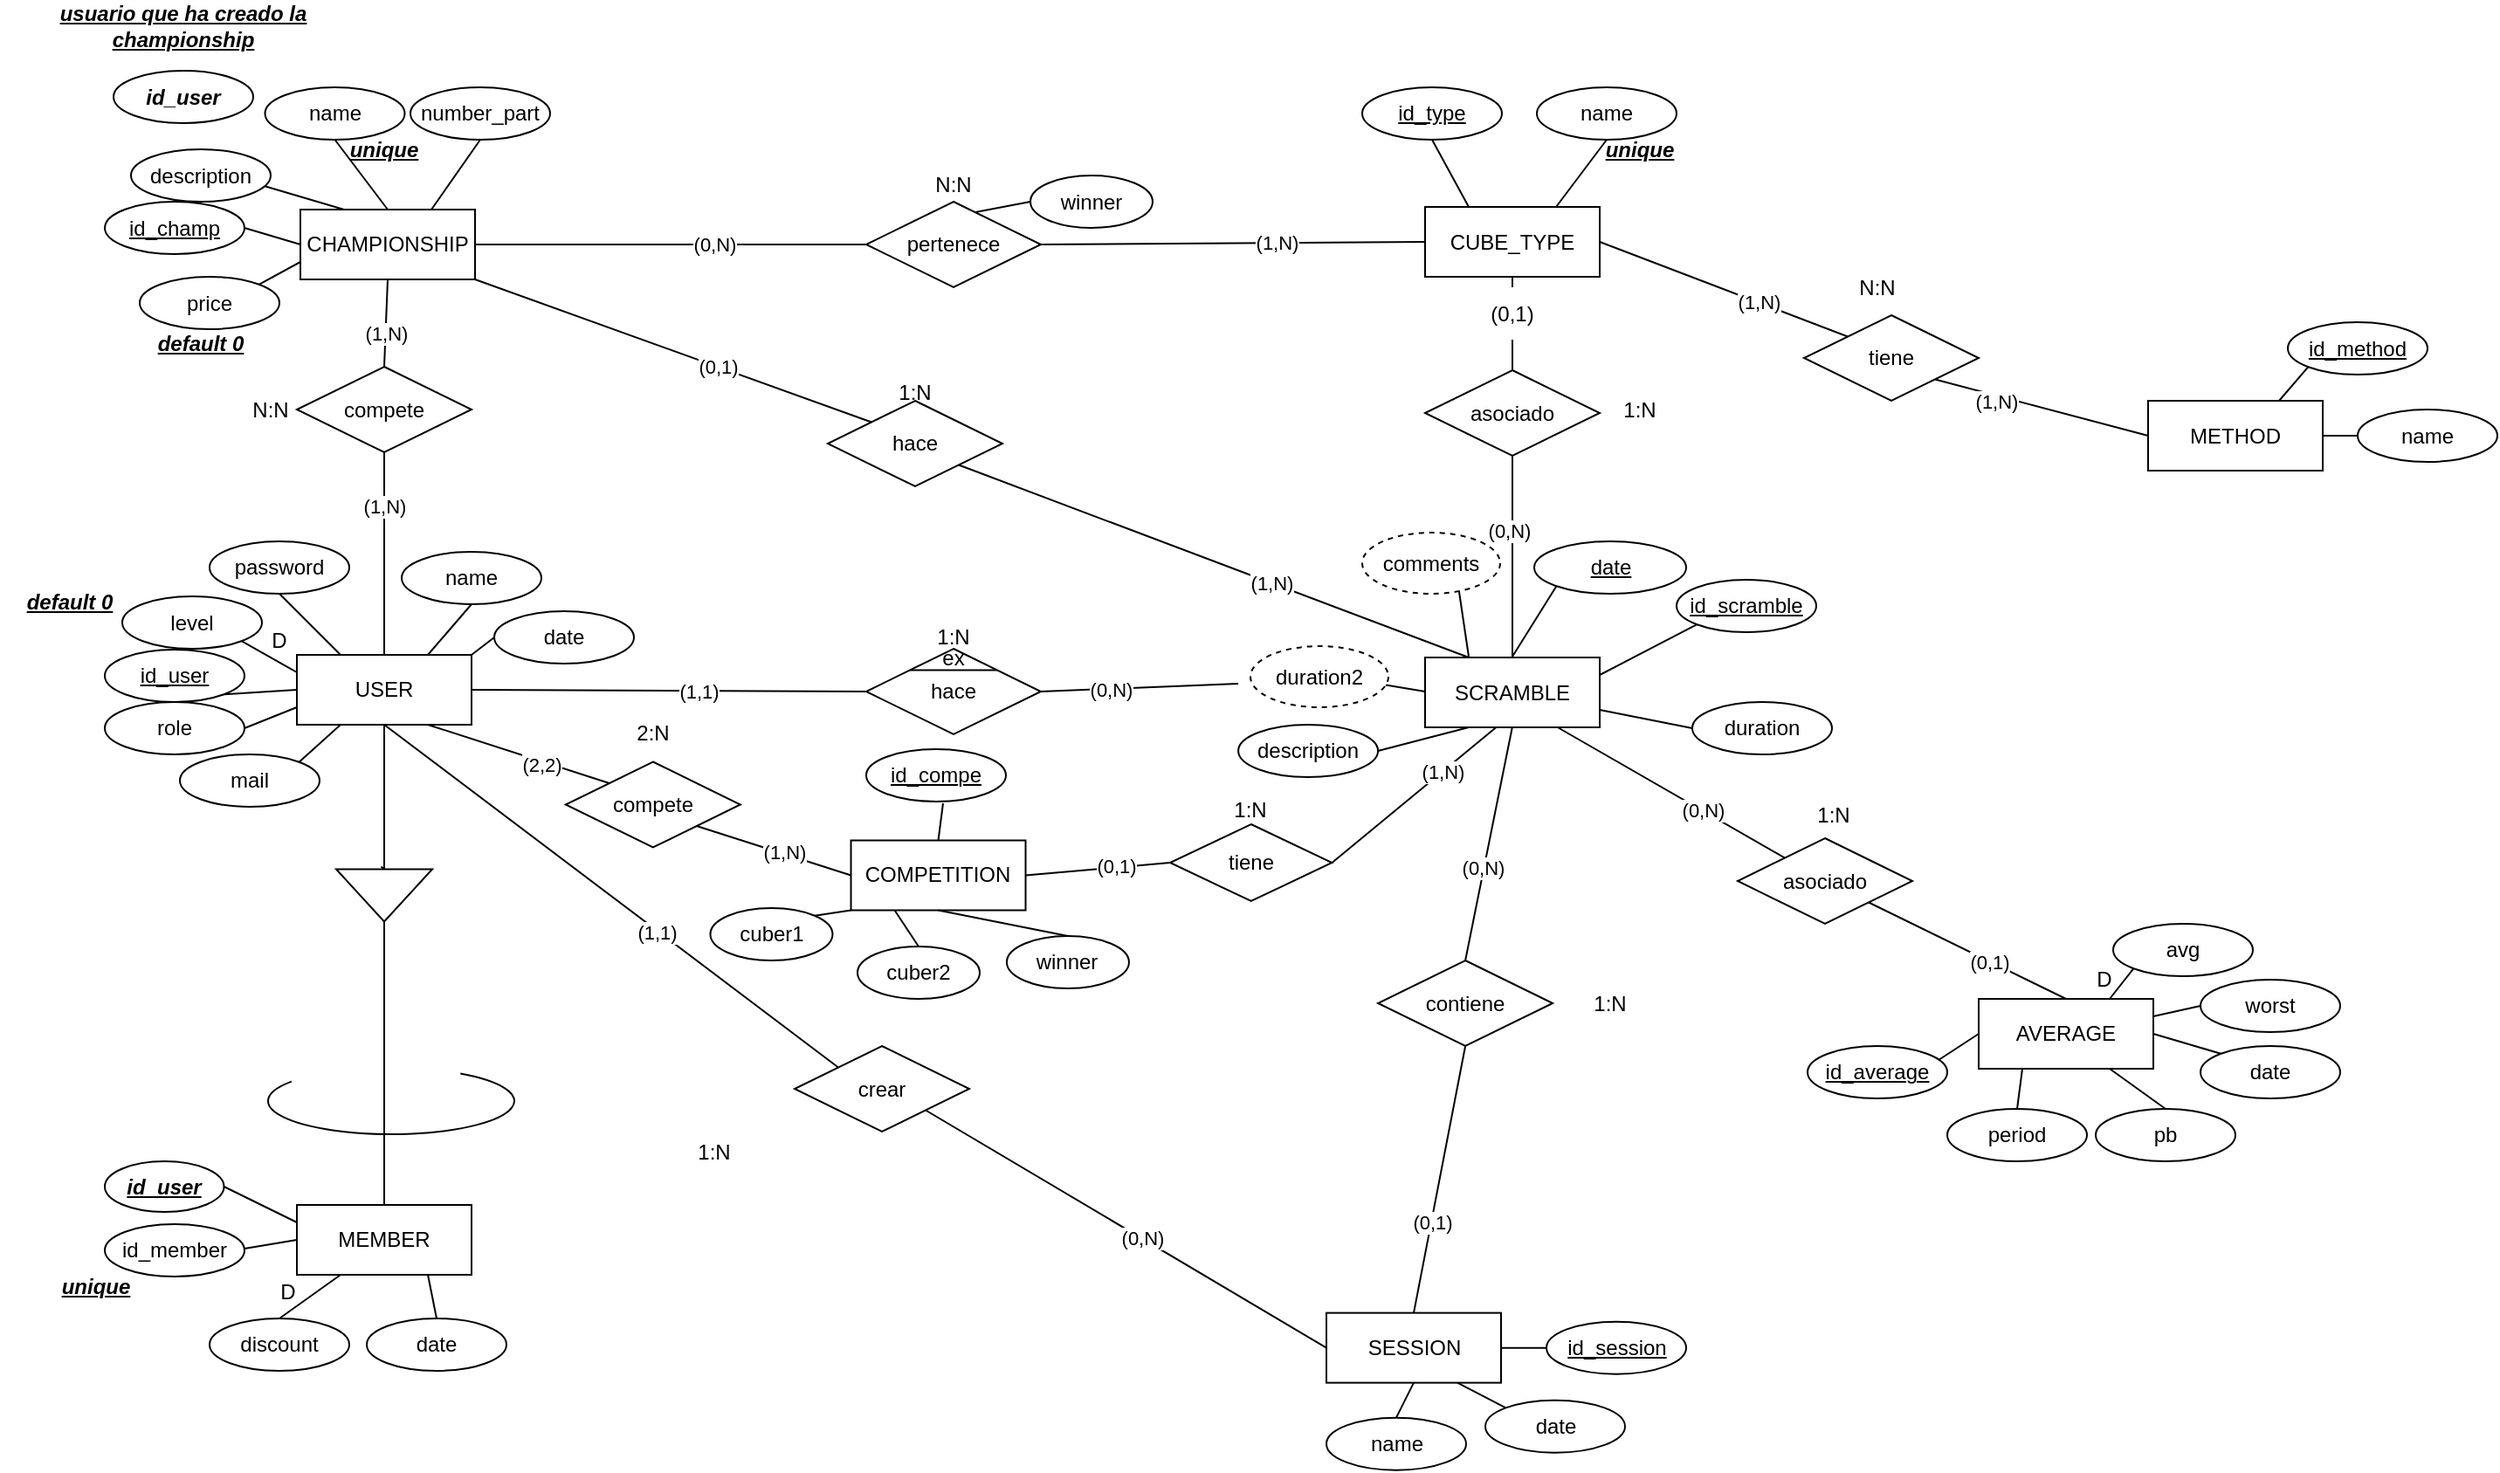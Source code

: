 <mxfile version="20.3.0" type="device"><diagram id="mEzzHpxX0BX8fWC-UG-0" name="Página-1"><mxGraphModel dx="2704" dy="809" grid="1" gridSize="10" guides="1" tooltips="1" connect="1" arrows="1" fold="1" page="0" pageScale="1" pageWidth="827" pageHeight="1169" math="0" shadow="0"><root><mxCell id="0"/><mxCell id="1" parent="0"/><mxCell id="VzaB-EDkA8iwMMk8CCUu-2" value="USER" style="whiteSpace=wrap;html=1;align=center;" parent="1" vertex="1"><mxGeometry x="-1030" y="425" width="100" height="40" as="geometry"/></mxCell><mxCell id="VzaB-EDkA8iwMMk8CCUu-3" value="role" style="ellipse;whiteSpace=wrap;html=1;align=center;" parent="1" vertex="1"><mxGeometry x="-1140" y="452" width="80" height="30" as="geometry"/></mxCell><mxCell id="VzaB-EDkA8iwMMk8CCUu-4" value="date" style="ellipse;whiteSpace=wrap;html=1;align=center;" parent="1" vertex="1"><mxGeometry x="-917" y="400" width="80" height="30" as="geometry"/></mxCell><mxCell id="VzaB-EDkA8iwMMk8CCUu-5" value="level" style="ellipse;whiteSpace=wrap;html=1;align=center;" parent="1" vertex="1"><mxGeometry x="-1130" y="391.5" width="80" height="30" as="geometry"/></mxCell><mxCell id="VzaB-EDkA8iwMMk8CCUu-6" value="mail" style="ellipse;whiteSpace=wrap;html=1;align=center;" parent="1" vertex="1"><mxGeometry x="-1097" y="482" width="80" height="30" as="geometry"/></mxCell><mxCell id="VzaB-EDkA8iwMMk8CCUu-8" value="password" style="ellipse;whiteSpace=wrap;html=1;align=center;" parent="1" vertex="1"><mxGeometry x="-1080" y="360" width="80" height="30" as="geometry"/></mxCell><mxCell id="VzaB-EDkA8iwMMk8CCUu-9" value="name" style="ellipse;whiteSpace=wrap;html=1;align=center;" parent="1" vertex="1"><mxGeometry x="-970" y="366" width="80" height="30" as="geometry"/></mxCell><mxCell id="VzaB-EDkA8iwMMk8CCUu-11" value="id_user" style="ellipse;whiteSpace=wrap;html=1;align=center;fontStyle=4;" parent="1" vertex="1"><mxGeometry x="-1140" y="422" width="80" height="30" as="geometry"/></mxCell><mxCell id="VzaB-EDkA8iwMMk8CCUu-12" value="" style="endArrow=none;html=1;rounded=0;exitX=1;exitY=0;exitDx=0;exitDy=0;entryX=0.25;entryY=1;entryDx=0;entryDy=0;" parent="1" source="VzaB-EDkA8iwMMk8CCUu-6" target="VzaB-EDkA8iwMMk8CCUu-2" edge="1"><mxGeometry relative="1" as="geometry"><mxPoint x="-780" y="530" as="sourcePoint"/><mxPoint x="-620" y="530" as="targetPoint"/></mxGeometry></mxCell><mxCell id="VzaB-EDkA8iwMMk8CCUu-13" value="" style="endArrow=none;html=1;rounded=0;exitX=1;exitY=0.5;exitDx=0;exitDy=0;entryX=0;entryY=0.75;entryDx=0;entryDy=0;" parent="1" source="VzaB-EDkA8iwMMk8CCUu-3" target="VzaB-EDkA8iwMMk8CCUu-2" edge="1"><mxGeometry relative="1" as="geometry"><mxPoint x="-1050" y="495" as="sourcePoint"/><mxPoint x="-995" y="470" as="targetPoint"/></mxGeometry></mxCell><mxCell id="VzaB-EDkA8iwMMk8CCUu-14" value="" style="endArrow=none;html=1;rounded=0;exitX=1;exitY=1;exitDx=0;exitDy=0;entryX=0;entryY=0.5;entryDx=0;entryDy=0;" parent="1" source="VzaB-EDkA8iwMMk8CCUu-11" target="VzaB-EDkA8iwMMk8CCUu-2" edge="1"><mxGeometry relative="1" as="geometry"><mxPoint x="-1060.0" y="460" as="sourcePoint"/><mxPoint x="-1020" y="460" as="targetPoint"/></mxGeometry></mxCell><mxCell id="VzaB-EDkA8iwMMk8CCUu-15" value="" style="endArrow=none;html=1;rounded=0;exitX=1;exitY=1;exitDx=0;exitDy=0;entryX=0;entryY=0.25;entryDx=0;entryDy=0;" parent="1" source="VzaB-EDkA8iwMMk8CCUu-5" target="VzaB-EDkA8iwMMk8CCUu-2" edge="1"><mxGeometry relative="1" as="geometry"><mxPoint x="-1061.034" y="435.345" as="sourcePoint"/><mxPoint x="-1030" y="420" as="targetPoint"/></mxGeometry></mxCell><mxCell id="VzaB-EDkA8iwMMk8CCUu-16" value="" style="endArrow=none;html=1;rounded=0;exitX=0.5;exitY=1;exitDx=0;exitDy=0;entryX=0.25;entryY=0;entryDx=0;entryDy=0;" parent="1" source="VzaB-EDkA8iwMMk8CCUu-8" target="VzaB-EDkA8iwMMk8CCUu-2" edge="1"><mxGeometry relative="1" as="geometry"><mxPoint x="-1031.034" y="405.345" as="sourcePoint"/><mxPoint x="-1020" y="430" as="targetPoint"/></mxGeometry></mxCell><mxCell id="VzaB-EDkA8iwMMk8CCUu-18" value="" style="endArrow=none;html=1;rounded=0;exitX=0.5;exitY=1;exitDx=0;exitDy=0;entryX=0.75;entryY=0;entryDx=0;entryDy=0;" parent="1" source="VzaB-EDkA8iwMMk8CCUu-9" target="VzaB-EDkA8iwMMk8CCUu-2" edge="1"><mxGeometry relative="1" as="geometry"><mxPoint x="-940" y="380" as="sourcePoint"/><mxPoint x="-970" y="430" as="targetPoint"/></mxGeometry></mxCell><mxCell id="VzaB-EDkA8iwMMk8CCUu-19" value="" style="endArrow=none;html=1;rounded=0;exitX=0;exitY=0.5;exitDx=0;exitDy=0;entryX=1;entryY=0;entryDx=0;entryDy=0;" parent="1" source="VzaB-EDkA8iwMMk8CCUu-4" target="VzaB-EDkA8iwMMk8CCUu-2" edge="1"><mxGeometry relative="1" as="geometry"><mxPoint x="-918.966" y="405.345" as="sourcePoint"/><mxPoint x="-930" y="420" as="targetPoint"/></mxGeometry></mxCell><mxCell id="VzaB-EDkA8iwMMk8CCUu-20" value="MEMBER" style="whiteSpace=wrap;html=1;align=center;" parent="1" vertex="1"><mxGeometry x="-1030" y="739.99" width="100" height="40" as="geometry"/></mxCell><mxCell id="VzaB-EDkA8iwMMk8CCUu-22" value="date" style="ellipse;whiteSpace=wrap;html=1;align=center;" parent="1" vertex="1"><mxGeometry x="-990" y="804.99" width="80" height="30" as="geometry"/></mxCell><mxCell id="VzaB-EDkA8iwMMk8CCUu-36" value="" style="endArrow=none;html=1;rounded=0;exitX=0.5;exitY=0;exitDx=0;exitDy=0;entryX=0.75;entryY=1;entryDx=0;entryDy=0;" parent="1" source="VzaB-EDkA8iwMMk8CCUu-22" target="VzaB-EDkA8iwMMk8CCUu-20" edge="1"><mxGeometry relative="1" as="geometry"><mxPoint x="-915.966" y="880.335" as="sourcePoint"/><mxPoint x="-927" y="894.99" as="targetPoint"/></mxGeometry></mxCell><mxCell id="VzaB-EDkA8iwMMk8CCUu-37" value="COMPETITION" style="whiteSpace=wrap;html=1;align=center;" parent="1" vertex="1"><mxGeometry x="-712.74" y="531.25" width="100" height="40" as="geometry"/></mxCell><mxCell id="VzaB-EDkA8iwMMk8CCUu-43" value="id_compe" style="ellipse;whiteSpace=wrap;html=1;align=center;fontStyle=4;" parent="1" vertex="1"><mxGeometry x="-704" y="479" width="80" height="30" as="geometry"/></mxCell><mxCell id="VzaB-EDkA8iwMMk8CCUu-46" value="" style="endArrow=none;html=1;rounded=0;entryX=0.5;entryY=0;entryDx=0;entryDy=0;" parent="1" target="VzaB-EDkA8iwMMk8CCUu-37" edge="1"><mxGeometry relative="1" as="geometry"><mxPoint x="-660" y="510" as="sourcePoint"/><mxPoint x="-702.74" y="566.25" as="targetPoint"/></mxGeometry></mxCell><mxCell id="VzaB-EDkA8iwMMk8CCUu-49" value="" style="endArrow=none;html=1;rounded=0;exitX=0.5;exitY=0;exitDx=0;exitDy=0;entryX=0.5;entryY=1;entryDx=0;entryDy=0;" parent="1" source="jdWq1Nm-Eqw9WM8I_LHP-5" target="VzaB-EDkA8iwMMk8CCUu-37" edge="1"><mxGeometry relative="1" as="geometry"><mxPoint x="-572.74" y="601.25" as="sourcePoint"/><mxPoint x="-612.74" y="526.25" as="targetPoint"/></mxGeometry></mxCell><mxCell id="VzaB-EDkA8iwMMk8CCUu-56" value="compete" style="shape=rhombus;perimeter=rhombusPerimeter;whiteSpace=wrap;html=1;align=center;" parent="1" vertex="1"><mxGeometry x="-876.1" y="486.25" width="100" height="49" as="geometry"/></mxCell><mxCell id="VzaB-EDkA8iwMMk8CCUu-60" value="duration" style="ellipse;whiteSpace=wrap;html=1;align=center;" parent="1" vertex="1"><mxGeometry x="-231" y="452" width="80" height="30" as="geometry"/></mxCell><mxCell id="VzaB-EDkA8iwMMk8CCUu-69" value="" style="endArrow=none;html=1;rounded=0;exitX=0;exitY=0.5;exitDx=0;exitDy=0;entryX=1;entryY=0.75;entryDx=0;entryDy=0;" parent="1" source="VzaB-EDkA8iwMMk8CCUu-60" edge="1" target="6AnRfPVDMeK4fWYf9zoR-10"><mxGeometry relative="1" as="geometry"><mxPoint x="-415.034" y="436.345" as="sourcePoint"/><mxPoint x="-377.5" y="427.32" as="targetPoint"/></mxGeometry></mxCell><mxCell id="VzaB-EDkA8iwMMk8CCUu-70" value="" style="endArrow=none;html=1;rounded=0;exitX=1;exitY=1;exitDx=0;exitDy=0;entryX=0.25;entryY=0;entryDx=0;entryDy=0;" parent="1" edge="1"><mxGeometry relative="1" as="geometry"><mxPoint x="-365.034" y="385.345" as="sourcePoint"/><mxPoint x="-359" y="426" as="targetPoint"/></mxGeometry></mxCell><mxCell id="VzaB-EDkA8iwMMk8CCUu-71" value="" style="endArrow=none;html=1;rounded=0;exitX=0;exitY=1;exitDx=0;exitDy=0;entryX=0.5;entryY=0;entryDx=0;entryDy=0;" parent="1" source="rqcHo_LQpfDlvWUwi5Eq-27" edge="1"><mxGeometry relative="1" as="geometry"><mxPoint x="-260" y="380" as="sourcePoint"/><mxPoint x="-334" y="426" as="targetPoint"/></mxGeometry></mxCell><mxCell id="VzaB-EDkA8iwMMk8CCUu-75" value="contiene" style="shape=rhombus;perimeter=rhombusPerimeter;whiteSpace=wrap;html=1;align=center;" parent="1" vertex="1"><mxGeometry x="-410.95" y="600" width="100" height="49" as="geometry"/></mxCell><mxCell id="VzaB-EDkA8iwMMk8CCUu-76" value="asociado" style="shape=rhombus;perimeter=rhombusPerimeter;whiteSpace=wrap;html=1;align=center;" parent="1" vertex="1"><mxGeometry x="-384" y="262" width="100" height="49" as="geometry"/></mxCell><mxCell id="VzaB-EDkA8iwMMk8CCUu-77" value="asociado" style="shape=rhombus;perimeter=rhombusPerimeter;whiteSpace=wrap;html=1;align=center;" parent="1" vertex="1"><mxGeometry x="-205" y="530" width="100" height="49" as="geometry"/></mxCell><mxCell id="VzaB-EDkA8iwMMk8CCUu-78" value="tiene" style="shape=rhombus;perimeter=rhombusPerimeter;whiteSpace=wrap;html=1;align=center;" parent="1" vertex="1"><mxGeometry x="-167" y="230.5" width="100" height="49" as="geometry"/></mxCell><mxCell id="VzaB-EDkA8iwMMk8CCUu-79" value="hace" style="shape=rhombus;perimeter=rhombusPerimeter;whiteSpace=wrap;html=1;align=center;" parent="1" vertex="1"><mxGeometry x="-704" y="421.5" width="100" height="49" as="geometry"/></mxCell><mxCell id="VzaB-EDkA8iwMMk8CCUu-80" value="SESSION" style="whiteSpace=wrap;html=1;align=center;" parent="1" vertex="1"><mxGeometry x="-440.5" y="801.82" width="100" height="40" as="geometry"/></mxCell><mxCell id="VzaB-EDkA8iwMMk8CCUu-81" value="name" style="ellipse;whiteSpace=wrap;html=1;align=center;" parent="1" vertex="1"><mxGeometry x="-440.5" y="861.82" width="80" height="30" as="geometry"/></mxCell><mxCell id="VzaB-EDkA8iwMMk8CCUu-82" value="date" style="ellipse;whiteSpace=wrap;html=1;align=center;" parent="1" vertex="1"><mxGeometry x="-349.5" y="851.82" width="80" height="30" as="geometry"/></mxCell><mxCell id="VzaB-EDkA8iwMMk8CCUu-86" value="id_session" style="ellipse;whiteSpace=wrap;html=1;align=center;fontStyle=4;" parent="1" vertex="1"><mxGeometry x="-314.5" y="806.82" width="80" height="30" as="geometry"/></mxCell><mxCell id="VzaB-EDkA8iwMMk8CCUu-88" value="" style="endArrow=none;html=1;rounded=0;exitX=0.5;exitY=0;exitDx=0;exitDy=0;entryX=0.5;entryY=1;entryDx=0;entryDy=0;" parent="1" source="VzaB-EDkA8iwMMk8CCUu-81" target="VzaB-EDkA8iwMMk8CCUu-80" edge="1"><mxGeometry relative="1" as="geometry"><mxPoint x="-460.5" y="871.82" as="sourcePoint"/><mxPoint x="-405.5" y="846.82" as="targetPoint"/></mxGeometry></mxCell><mxCell id="VzaB-EDkA8iwMMk8CCUu-89" value="" style="endArrow=none;html=1;rounded=0;exitX=0;exitY=0.5;exitDx=0;exitDy=0;entryX=1;entryY=0.5;entryDx=0;entryDy=0;" parent="1" source="VzaB-EDkA8iwMMk8CCUu-86" target="VzaB-EDkA8iwMMk8CCUu-80" edge="1"><mxGeometry relative="1" as="geometry"><mxPoint x="-464.5" y="849.32" as="sourcePoint"/><mxPoint x="-430.5" y="836.82" as="targetPoint"/></mxGeometry></mxCell><mxCell id="VzaB-EDkA8iwMMk8CCUu-92" value="" style="endArrow=none;html=1;rounded=0;exitX=0;exitY=0;exitDx=0;exitDy=0;entryX=0.75;entryY=1;entryDx=0;entryDy=0;" parent="1" source="VzaB-EDkA8iwMMk8CCUu-82" target="VzaB-EDkA8iwMMk8CCUu-80" edge="1"><mxGeometry relative="1" as="geometry"><mxPoint x="-329.466" y="782.165" as="sourcePoint"/><mxPoint x="-340.5" y="796.82" as="targetPoint"/></mxGeometry></mxCell><mxCell id="VzaB-EDkA8iwMMk8CCUu-93" value="AVERAGE" style="whiteSpace=wrap;html=1;align=center;" parent="1" vertex="1"><mxGeometry x="-67" y="622" width="100" height="40" as="geometry"/></mxCell><mxCell id="VzaB-EDkA8iwMMk8CCUu-94" value="avg" style="ellipse;whiteSpace=wrap;html=1;align=center;" parent="1" vertex="1"><mxGeometry x="10" y="579" width="80" height="30" as="geometry"/></mxCell><mxCell id="VzaB-EDkA8iwMMk8CCUu-95" value="date" style="ellipse;whiteSpace=wrap;html=1;align=center;" parent="1" vertex="1"><mxGeometry x="60" y="649" width="80" height="30" as="geometry"/></mxCell><mxCell id="VzaB-EDkA8iwMMk8CCUu-96" value="pb" style="ellipse;whiteSpace=wrap;html=1;align=center;" parent="1" vertex="1"><mxGeometry y="685" width="80" height="30" as="geometry"/></mxCell><mxCell id="VzaB-EDkA8iwMMk8CCUu-97" value="period" style="ellipse;whiteSpace=wrap;html=1;align=center;" parent="1" vertex="1"><mxGeometry x="-85" y="685" width="80" height="30" as="geometry"/></mxCell><mxCell id="VzaB-EDkA8iwMMk8CCUu-99" value="id_average" style="ellipse;whiteSpace=wrap;html=1;align=center;fontStyle=4;" parent="1" vertex="1"><mxGeometry x="-165" y="649" width="80" height="30" as="geometry"/></mxCell><mxCell id="VzaB-EDkA8iwMMk8CCUu-100" value="" style="endArrow=none;html=1;rounded=0;exitX=0.5;exitY=0;exitDx=0;exitDy=0;entryX=0.25;entryY=1;entryDx=0;entryDy=0;" parent="1" source="VzaB-EDkA8iwMMk8CCUu-97" target="VzaB-EDkA8iwMMk8CCUu-93" edge="1"><mxGeometry relative="1" as="geometry"><mxPoint x="183" y="727" as="sourcePoint"/><mxPoint x="343" y="727" as="targetPoint"/></mxGeometry></mxCell><mxCell id="VzaB-EDkA8iwMMk8CCUu-101" value="" style="endArrow=none;html=1;rounded=0;exitX=0;exitY=1;exitDx=0;exitDy=0;entryX=0.75;entryY=0;entryDx=0;entryDy=0;" parent="1" source="VzaB-EDkA8iwMMk8CCUu-94" target="VzaB-EDkA8iwMMk8CCUu-93" edge="1"><mxGeometry relative="1" as="geometry"><mxPoint x="-87" y="692" as="sourcePoint"/><mxPoint x="-32" y="667" as="targetPoint"/></mxGeometry></mxCell><mxCell id="VzaB-EDkA8iwMMk8CCUu-102" value="" style="endArrow=none;html=1;rounded=0;entryX=0;entryY=0.5;entryDx=0;entryDy=0;exitX=0.938;exitY=0.267;exitDx=0;exitDy=0;exitPerimeter=0;" parent="1" source="VzaB-EDkA8iwMMk8CCUu-99" target="VzaB-EDkA8iwMMk8CCUu-93" edge="1"><mxGeometry relative="1" as="geometry"><mxPoint x="-100" y="680" as="sourcePoint"/><mxPoint x="-57" y="657" as="targetPoint"/></mxGeometry></mxCell><mxCell id="VzaB-EDkA8iwMMk8CCUu-103" value="" style="endArrow=none;html=1;rounded=0;exitX=0.5;exitY=0;exitDx=0;exitDy=0;entryX=0.75;entryY=1;entryDx=0;entryDy=0;" parent="1" source="VzaB-EDkA8iwMMk8CCUu-96" target="VzaB-EDkA8iwMMk8CCUu-93" edge="1"><mxGeometry relative="1" as="geometry"><mxPoint x="-98.034" y="632.345" as="sourcePoint"/><mxPoint x="-67" y="617" as="targetPoint"/></mxGeometry></mxCell><mxCell id="VzaB-EDkA8iwMMk8CCUu-105" value="" style="endArrow=none;html=1;rounded=0;exitX=0;exitY=0;exitDx=0;exitDy=0;entryX=1;entryY=0.5;entryDx=0;entryDy=0;" parent="1" source="VzaB-EDkA8iwMMk8CCUu-95" target="VzaB-EDkA8iwMMk8CCUu-93" edge="1"><mxGeometry relative="1" as="geometry"><mxPoint x="44.034" y="602.345" as="sourcePoint"/><mxPoint x="33" y="617" as="targetPoint"/></mxGeometry></mxCell><mxCell id="VzaB-EDkA8iwMMk8CCUu-106" value="worst" style="ellipse;whiteSpace=wrap;html=1;align=center;" parent="1" vertex="1"><mxGeometry x="60" y="611" width="80" height="30" as="geometry"/></mxCell><mxCell id="VzaB-EDkA8iwMMk8CCUu-107" value="" style="endArrow=none;html=1;rounded=0;exitX=0;exitY=0.5;exitDx=0;exitDy=0;entryX=1;entryY=0.25;entryDx=0;entryDy=0;" parent="1" source="VzaB-EDkA8iwMMk8CCUu-106" target="VzaB-EDkA8iwMMk8CCUu-93" edge="1"><mxGeometry relative="1" as="geometry"><mxPoint x="-17" y="717" as="sourcePoint"/><mxPoint x="-7" y="672" as="targetPoint"/></mxGeometry></mxCell><mxCell id="VzaB-EDkA8iwMMk8CCUu-108" value="METHOD" style="whiteSpace=wrap;html=1;align=center;" parent="1" vertex="1"><mxGeometry x="30" y="279.5" width="100" height="40" as="geometry"/></mxCell><mxCell id="VzaB-EDkA8iwMMk8CCUu-109" value="name" style="ellipse;whiteSpace=wrap;html=1;align=center;" parent="1" vertex="1"><mxGeometry x="150" y="284.5" width="80" height="30" as="geometry"/></mxCell><mxCell id="VzaB-EDkA8iwMMk8CCUu-112" value="id_method" style="ellipse;whiteSpace=wrap;html=1;align=center;fontStyle=4;" parent="1" vertex="1"><mxGeometry x="110" y="234.5" width="80" height="30" as="geometry"/></mxCell><mxCell id="VzaB-EDkA8iwMMk8CCUu-117" value="CHAMPIONSHIP" style="whiteSpace=wrap;html=1;align=center;" parent="1" vertex="1"><mxGeometry x="-1028" y="170" width="100" height="40" as="geometry"/></mxCell><mxCell id="VzaB-EDkA8iwMMk8CCUu-121" value="name" style="ellipse;whiteSpace=wrap;html=1;align=center;" parent="1" vertex="1"><mxGeometry x="-1048.25" y="100" width="80" height="30" as="geometry"/></mxCell><mxCell id="VzaB-EDkA8iwMMk8CCUu-123" value="id_champ" style="ellipse;whiteSpace=wrap;html=1;align=center;fontStyle=4;" parent="1" vertex="1"><mxGeometry x="-1140" y="165.5" width="80" height="30" as="geometry"/></mxCell><mxCell id="VzaB-EDkA8iwMMk8CCUu-132" value="CUBE_TYPE" style="whiteSpace=wrap;html=1;align=center;" parent="1" vertex="1"><mxGeometry x="-384" y="168.5" width="100" height="40" as="geometry"/></mxCell><mxCell id="VzaB-EDkA8iwMMk8CCUu-133" value="name" style="ellipse;whiteSpace=wrap;html=1;align=center;" parent="1" vertex="1"><mxGeometry x="-320" y="100" width="80" height="30" as="geometry"/></mxCell><mxCell id="VzaB-EDkA8iwMMk8CCUu-134" value="id_type" style="ellipse;whiteSpace=wrap;html=1;align=center;fontStyle=4;" parent="1" vertex="1"><mxGeometry x="-420" y="100" width="80" height="30" as="geometry"/></mxCell><mxCell id="VzaB-EDkA8iwMMk8CCUu-135" value="" style="endArrow=none;html=1;rounded=0;exitX=0.5;exitY=1;exitDx=0;exitDy=0;entryX=0.75;entryY=0;entryDx=0;entryDy=0;" parent="1" source="VzaB-EDkA8iwMMk8CCUu-133" target="VzaB-EDkA8iwMMk8CCUu-132" edge="1"><mxGeometry relative="1" as="geometry"><mxPoint x="109" y="469" as="sourcePoint"/><mxPoint x="164" y="444" as="targetPoint"/></mxGeometry></mxCell><mxCell id="VzaB-EDkA8iwMMk8CCUu-136" value="" style="endArrow=none;html=1;rounded=0;exitX=0.5;exitY=1;exitDx=0;exitDy=0;entryX=0.25;entryY=0;entryDx=0;entryDy=0;" parent="1" source="VzaB-EDkA8iwMMk8CCUu-134" target="VzaB-EDkA8iwMMk8CCUu-132" edge="1"><mxGeometry relative="1" as="geometry"><mxPoint x="99.0" y="434" as="sourcePoint"/><mxPoint x="139" y="434" as="targetPoint"/></mxGeometry></mxCell><mxCell id="VzaB-EDkA8iwMMk8CCUu-137" value="number_part" style="ellipse;whiteSpace=wrap;html=1;align=center;" parent="1" vertex="1"><mxGeometry x="-965" y="100" width="80" height="30" as="geometry"/></mxCell><mxCell id="VzaB-EDkA8iwMMk8CCUu-138" value="" style="endArrow=none;html=1;rounded=0;exitX=0.5;exitY=1;exitDx=0;exitDy=0;entryX=0.75;entryY=0;entryDx=0;entryDy=0;" parent="1" source="VzaB-EDkA8iwMMk8CCUu-137" target="VzaB-EDkA8iwMMk8CCUu-117" edge="1"><mxGeometry relative="1" as="geometry"><mxPoint x="270" y="646" as="sourcePoint"/><mxPoint x="221" y="636" as="targetPoint"/></mxGeometry></mxCell><mxCell id="VzaB-EDkA8iwMMk8CCUu-139" value="compete" style="shape=rhombus;perimeter=rhombusPerimeter;whiteSpace=wrap;html=1;align=center;" parent="1" vertex="1"><mxGeometry x="-1030" y="260" width="100" height="49" as="geometry"/></mxCell><mxCell id="VzaB-EDkA8iwMMk8CCUu-142" value="" style="endArrow=none;html=1;rounded=0;exitX=0.5;exitY=1;exitDx=0;exitDy=0;entryX=0.5;entryY=0;entryDx=0;entryDy=0;startArrow=none;" parent="1" source="rqcHo_LQpfDlvWUwi5Eq-25" target="VzaB-EDkA8iwMMk8CCUu-76" edge="1"><mxGeometry relative="1" as="geometry"><mxPoint x="165" y="580" as="sourcePoint"/><mxPoint x="163" y="639" as="targetPoint"/></mxGeometry></mxCell><mxCell id="VzaB-EDkA8iwMMk8CCUu-143" value="" style="endArrow=none;html=1;rounded=0;exitX=0.5;exitY=0;exitDx=0;exitDy=0;entryX=0.5;entryY=1;entryDx=0;entryDy=0;" parent="1" target="VzaB-EDkA8iwMMk8CCUu-76" edge="1"><mxGeometry relative="1" as="geometry"><mxPoint x="-334" y="426" as="sourcePoint"/><mxPoint x="15" y="465.5" as="targetPoint"/></mxGeometry></mxCell><mxCell id="VzaB-EDkA8iwMMk8CCUu-169" value="(0,N)" style="edgeLabel;html=1;align=center;verticalAlign=middle;resizable=0;points=[];" parent="VzaB-EDkA8iwMMk8CCUu-143" vertex="1" connectable="0"><mxGeometry x="0.263" y="2" relative="1" as="geometry"><mxPoint as="offset"/></mxGeometry></mxCell><mxCell id="VzaB-EDkA8iwMMk8CCUu-144" value="" style="endArrow=none;html=1;rounded=0;exitX=1;exitY=0.5;exitDx=0;exitDy=0;entryX=0;entryY=0;entryDx=0;entryDy=0;" parent="1" source="VzaB-EDkA8iwMMk8CCUu-132" target="VzaB-EDkA8iwMMk8CCUu-78" edge="1"><mxGeometry relative="1" as="geometry"><mxPoint x="-284" y="446" as="sourcePoint"/><mxPoint x="-77" y="452.5" as="targetPoint"/></mxGeometry></mxCell><mxCell id="8pnTKbNFVT2AUBpIuh0l-1" value="(1,N)" style="edgeLabel;html=1;align=center;verticalAlign=middle;resizable=0;points=[];" parent="VzaB-EDkA8iwMMk8CCUu-144" vertex="1" connectable="0"><mxGeometry x="0.277" relative="1" as="geometry"><mxPoint as="offset"/></mxGeometry></mxCell><mxCell id="VzaB-EDkA8iwMMk8CCUu-145" value="" style="endArrow=none;html=1;rounded=0;exitX=0;exitY=0.5;exitDx=0;exitDy=0;entryX=1;entryY=1;entryDx=0;entryDy=0;" parent="1" source="VzaB-EDkA8iwMMk8CCUu-108" target="VzaB-EDkA8iwMMk8CCUu-78" edge="1"><mxGeometry relative="1" as="geometry"><mxPoint x="-291" y="463" as="sourcePoint"/><mxPoint x="-152" y="678.25" as="targetPoint"/></mxGeometry></mxCell><mxCell id="rqcHo_LQpfDlvWUwi5Eq-21" value="(1,N)" style="edgeLabel;html=1;align=center;verticalAlign=middle;resizable=0;points=[];" parent="VzaB-EDkA8iwMMk8CCUu-145" vertex="1" connectable="0"><mxGeometry x="0.411" y="3" relative="1" as="geometry"><mxPoint as="offset"/></mxGeometry></mxCell><mxCell id="VzaB-EDkA8iwMMk8CCUu-146" value="" style="endArrow=none;html=1;rounded=0;entryX=0.75;entryY=1;entryDx=0;entryDy=0;" parent="1" source="VzaB-EDkA8iwMMk8CCUu-77" edge="1"><mxGeometry relative="1" as="geometry"><mxPoint x="-7" y="834.5" as="sourcePoint"/><mxPoint x="-309" y="466" as="targetPoint"/></mxGeometry></mxCell><mxCell id="8pnTKbNFVT2AUBpIuh0l-10" value="(0,N)" style="edgeLabel;html=1;align=center;verticalAlign=middle;resizable=0;points=[];" parent="VzaB-EDkA8iwMMk8CCUu-146" vertex="1" connectable="0"><mxGeometry x="-0.273" relative="1" as="geometry"><mxPoint as="offset"/></mxGeometry></mxCell><mxCell id="VzaB-EDkA8iwMMk8CCUu-147" value="" style="endArrow=none;html=1;rounded=0;exitX=0.5;exitY=0;exitDx=0;exitDy=0;entryX=0.5;entryY=1;entryDx=0;entryDy=0;" parent="1" source="VzaB-EDkA8iwMMk8CCUu-75" edge="1"><mxGeometry relative="1" as="geometry"><mxPoint x="-226" y="765.5" as="sourcePoint"/><mxPoint x="-334" y="466" as="targetPoint"/></mxGeometry></mxCell><mxCell id="VzaB-EDkA8iwMMk8CCUu-167" value="(0,N)" style="edgeLabel;html=1;align=center;verticalAlign=middle;resizable=0;points=[];" parent="VzaB-EDkA8iwMMk8CCUu-147" vertex="1" connectable="0"><mxGeometry x="-0.2" y="1" relative="1" as="geometry"><mxPoint as="offset"/></mxGeometry></mxCell><mxCell id="VzaB-EDkA8iwMMk8CCUu-148" value="" style="endArrow=none;html=1;rounded=0;entryX=0.5;entryY=1;entryDx=0;entryDy=0;exitX=0.5;exitY=0;exitDx=0;exitDy=0;" parent="1" source="VzaB-EDkA8iwMMk8CCUu-80" target="VzaB-EDkA8iwMMk8CCUu-75" edge="1"><mxGeometry relative="1" as="geometry"><mxPoint x="-400" y="1020" as="sourcePoint"/><mxPoint x="-376" y="686" as="targetPoint"/></mxGeometry></mxCell><mxCell id="rqcHo_LQpfDlvWUwi5Eq-24" value="(0,1)" style="edgeLabel;html=1;align=center;verticalAlign=middle;resizable=0;points=[];" parent="VzaB-EDkA8iwMMk8CCUu-148" vertex="1" connectable="0"><mxGeometry x="-0.307" relative="1" as="geometry"><mxPoint y="1" as="offset"/></mxGeometry></mxCell><mxCell id="VzaB-EDkA8iwMMk8CCUu-149" value="" style="endArrow=none;html=1;rounded=0;entryX=1;entryY=1;entryDx=0;entryDy=0;exitX=0.5;exitY=0;exitDx=0;exitDy=0;" parent="1" source="VzaB-EDkA8iwMMk8CCUu-93" target="VzaB-EDkA8iwMMk8CCUu-77" edge="1"><mxGeometry relative="1" as="geometry"><mxPoint x="-387" y="1031.5" as="sourcePoint"/><mxPoint x="-366" y="854" as="targetPoint"/></mxGeometry></mxCell><mxCell id="rqcHo_LQpfDlvWUwi5Eq-22" value="(0,1)" style="edgeLabel;html=1;align=center;verticalAlign=middle;resizable=0;points=[];" parent="VzaB-EDkA8iwMMk8CCUu-149" vertex="1" connectable="0"><mxGeometry x="-0.203" y="1" relative="1" as="geometry"><mxPoint x="1" as="offset"/></mxGeometry></mxCell><mxCell id="VzaB-EDkA8iwMMk8CCUu-151" value="" style="endArrow=none;html=1;rounded=0;entryX=0.75;entryY=1;entryDx=0;entryDy=0;exitX=0;exitY=0;exitDx=0;exitDy=0;" parent="1" source="VzaB-EDkA8iwMMk8CCUu-56" target="VzaB-EDkA8iwMMk8CCUu-2" edge="1"><mxGeometry relative="1" as="geometry"><mxPoint x="-967" y="611" as="sourcePoint"/><mxPoint x="-970" y="475" as="targetPoint"/></mxGeometry></mxCell><mxCell id="i5PlVRKLNOUYDp33sPNF-2" value="(2,2)" style="edgeLabel;html=1;align=center;verticalAlign=middle;resizable=0;points=[];" parent="VzaB-EDkA8iwMMk8CCUu-151" vertex="1" connectable="0"><mxGeometry x="-0.248" y="2" relative="1" as="geometry"><mxPoint as="offset"/></mxGeometry></mxCell><mxCell id="VzaB-EDkA8iwMMk8CCUu-152" value="" style="endArrow=none;html=1;rounded=0;entryX=1;entryY=0.5;entryDx=0;entryDy=0;exitX=0;exitY=0.5;exitDx=0;exitDy=0;" parent="1" source="VzaB-EDkA8iwMMk8CCUu-79" target="VzaB-EDkA8iwMMk8CCUu-2" edge="1"><mxGeometry relative="1" as="geometry"><mxPoint x="-827" y="522.25" as="sourcePoint"/><mxPoint x="-945" y="475" as="targetPoint"/></mxGeometry></mxCell><mxCell id="VzaB-EDkA8iwMMk8CCUu-160" value="(1,1)" style="edgeLabel;html=1;align=center;verticalAlign=middle;resizable=0;points=[];" parent="VzaB-EDkA8iwMMk8CCUu-152" vertex="1" connectable="0"><mxGeometry x="-0.15" relative="1" as="geometry"><mxPoint as="offset"/></mxGeometry></mxCell><mxCell id="VzaB-EDkA8iwMMk8CCUu-154" value="" style="endArrow=none;html=1;rounded=0;entryX=1;entryY=1;entryDx=0;entryDy=0;exitX=0;exitY=0.5;exitDx=0;exitDy=0;" parent="1" source="VzaB-EDkA8iwMMk8CCUu-37" target="VzaB-EDkA8iwMMk8CCUu-56" edge="1"><mxGeometry relative="1" as="geometry"><mxPoint x="-947.74" y="735.25" as="sourcePoint"/><mxPoint x="-767.74" y="482" as="targetPoint"/></mxGeometry></mxCell><mxCell id="VzaB-EDkA8iwMMk8CCUu-159" value="(1,N)" style="edgeLabel;html=1;align=center;verticalAlign=middle;resizable=0;points=[];" parent="VzaB-EDkA8iwMMk8CCUu-154" vertex="1" connectable="0"><mxGeometry x="-0.125" y="-1" relative="1" as="geometry"><mxPoint as="offset"/></mxGeometry></mxCell><mxCell id="VzaB-EDkA8iwMMk8CCUu-155" value="" style="endArrow=none;html=1;rounded=0;entryX=1;entryY=0.5;entryDx=0;entryDy=0;exitX=0;exitY=0.5;exitDx=0;exitDy=0;startArrow=none;" parent="1" target="VzaB-EDkA8iwMMk8CCUu-79" edge="1"><mxGeometry relative="1" as="geometry"><mxPoint x="-490.95" y="441.5" as="sourcePoint"/><mxPoint x="-777" y="546.75" as="targetPoint"/></mxGeometry></mxCell><mxCell id="VzaB-EDkA8iwMMk8CCUu-161" value="(0,N)" style="edgeLabel;html=1;align=center;verticalAlign=middle;resizable=0;points=[];" parent="VzaB-EDkA8iwMMk8CCUu-155" vertex="1" connectable="0"><mxGeometry x="0.3" relative="1" as="geometry"><mxPoint as="offset"/></mxGeometry></mxCell><mxCell id="jdWq1Nm-Eqw9WM8I_LHP-2" value="winner" style="ellipse;whiteSpace=wrap;html=1;align=center;" parent="1" vertex="1"><mxGeometry x="-610" y="150.5" width="70" height="30" as="geometry"/></mxCell><mxCell id="jdWq1Nm-Eqw9WM8I_LHP-4" value="" style="endArrow=none;html=1;rounded=0;entryX=0;entryY=0.5;entryDx=0;entryDy=0;exitX=1;exitY=0;exitDx=0;exitDy=0;" parent="1" target="jdWq1Nm-Eqw9WM8I_LHP-2" edge="1"><mxGeometry relative="1" as="geometry"><mxPoint x="-648" y="172.75" as="sourcePoint"/><mxPoint x="217" y="570.5" as="targetPoint"/></mxGeometry></mxCell><mxCell id="jdWq1Nm-Eqw9WM8I_LHP-5" value="winner" style="ellipse;whiteSpace=wrap;html=1;align=center;" parent="1" vertex="1"><mxGeometry x="-623.53" y="586" width="70" height="30" as="geometry"/></mxCell><mxCell id="JcJm0VAYTZCFB9W7GfBh-1" value="discount" style="ellipse;whiteSpace=wrap;html=1;align=center;" parent="1" vertex="1"><mxGeometry x="-1080" y="804.99" width="80" height="30" as="geometry"/></mxCell><mxCell id="JcJm0VAYTZCFB9W7GfBh-2" value="" style="endArrow=none;html=1;rounded=0;exitX=0.5;exitY=0;exitDx=0;exitDy=0;entryX=0.25;entryY=1;entryDx=0;entryDy=0;" parent="1" source="JcJm0VAYTZCFB9W7GfBh-1" target="VzaB-EDkA8iwMMk8CCUu-20" edge="1"><mxGeometry relative="1" as="geometry"><mxPoint x="-887.0" y="939.99" as="sourcePoint"/><mxPoint x="-917" y="929.99" as="targetPoint"/></mxGeometry></mxCell><mxCell id="JcJm0VAYTZCFB9W7GfBh-3" value="price" style="ellipse;whiteSpace=wrap;html=1;align=center;" parent="1" vertex="1"><mxGeometry x="-1120" y="208.5" width="80" height="30" as="geometry"/></mxCell><mxCell id="XSEJ2ilQfLXa1KbsbpuZ-5" value="" style="endArrow=none;html=1;rounded=0;exitX=0.5;exitY=1;exitDx=0;exitDy=0;entryX=0.5;entryY=0;entryDx=0;entryDy=0;" parent="1" source="VzaB-EDkA8iwMMk8CCUu-121" target="VzaB-EDkA8iwMMk8CCUu-117" edge="1"><mxGeometry relative="1" as="geometry"><mxPoint x="-980" y="110" as="sourcePoint"/><mxPoint x="-968" y="180" as="targetPoint"/></mxGeometry></mxCell><mxCell id="XSEJ2ilQfLXa1KbsbpuZ-6" value="" style="endArrow=none;html=1;rounded=0;exitX=1;exitY=1;exitDx=0;exitDy=0;entryX=0.25;entryY=0;entryDx=0;entryDy=0;" parent="1" target="VzaB-EDkA8iwMMk8CCUu-117" edge="1"><mxGeometry relative="1" as="geometry"><mxPoint x="-1051.716" y="155.607" as="sourcePoint"/><mxPoint x="-993" y="180" as="targetPoint"/></mxGeometry></mxCell><mxCell id="XSEJ2ilQfLXa1KbsbpuZ-7" value="" style="endArrow=none;html=1;rounded=0;exitX=1;exitY=0.5;exitDx=0;exitDy=0;entryX=0;entryY=0.5;entryDx=0;entryDy=0;" parent="1" source="VzaB-EDkA8iwMMk8CCUu-123" target="VzaB-EDkA8iwMMk8CCUu-117" edge="1"><mxGeometry relative="1" as="geometry"><mxPoint x="-1060" y="155" as="sourcePoint"/><mxPoint x="-1018" y="190" as="targetPoint"/></mxGeometry></mxCell><mxCell id="XSEJ2ilQfLXa1KbsbpuZ-8" value="" style="endArrow=none;html=1;rounded=0;exitX=1;exitY=0;exitDx=0;exitDy=0;entryX=0;entryY=0.75;entryDx=0;entryDy=0;" parent="1" source="JcJm0VAYTZCFB9W7GfBh-3" target="VzaB-EDkA8iwMMk8CCUu-117" edge="1"><mxGeometry relative="1" as="geometry"><mxPoint x="-1087.0" y="185" as="sourcePoint"/><mxPoint x="-1030" y="200" as="targetPoint"/></mxGeometry></mxCell><mxCell id="XSEJ2ilQfLXa1KbsbpuZ-9" value="pertenece" style="shape=rhombus;perimeter=rhombusPerimeter;whiteSpace=wrap;html=1;align=center;" parent="1" vertex="1"><mxGeometry x="-704" y="165.5" width="100" height="49" as="geometry"/></mxCell><mxCell id="XSEJ2ilQfLXa1KbsbpuZ-11" value="" style="endArrow=none;html=1;rounded=0;exitX=0;exitY=0.5;exitDx=0;exitDy=0;entryX=1;entryY=0.5;entryDx=0;entryDy=0;" parent="1" source="VzaB-EDkA8iwMMk8CCUu-132" target="XSEJ2ilQfLXa1KbsbpuZ-9" edge="1"><mxGeometry relative="1" as="geometry"><mxPoint x="-324" y="210" as="sourcePoint"/><mxPoint x="-324" y="270" as="targetPoint"/></mxGeometry></mxCell><mxCell id="XSEJ2ilQfLXa1KbsbpuZ-12" value="(1,N)" style="edgeLabel;html=1;align=center;verticalAlign=middle;resizable=0;points=[];" parent="XSEJ2ilQfLXa1KbsbpuZ-11" vertex="1" connectable="0"><mxGeometry x="-0.222" relative="1" as="geometry"><mxPoint as="offset"/></mxGeometry></mxCell><mxCell id="XSEJ2ilQfLXa1KbsbpuZ-13" value="" style="endArrow=none;html=1;rounded=0;exitX=0;exitY=0.5;exitDx=0;exitDy=0;entryX=1;entryY=0.5;entryDx=0;entryDy=0;" parent="1" source="XSEJ2ilQfLXa1KbsbpuZ-9" target="VzaB-EDkA8iwMMk8CCUu-117" edge="1"><mxGeometry relative="1" as="geometry"><mxPoint x="-374" y="190" as="sourcePoint"/><mxPoint x="-594" y="200" as="targetPoint"/></mxGeometry></mxCell><mxCell id="XSEJ2ilQfLXa1KbsbpuZ-14" value="(0,N)" style="edgeLabel;html=1;align=center;verticalAlign=middle;resizable=0;points=[];" parent="XSEJ2ilQfLXa1KbsbpuZ-13" vertex="1" connectable="0"><mxGeometry x="-0.222" relative="1" as="geometry"><mxPoint as="offset"/></mxGeometry></mxCell><mxCell id="XSEJ2ilQfLXa1KbsbpuZ-15" value="" style="endArrow=none;html=1;rounded=0;exitX=0.5;exitY=0;exitDx=0;exitDy=0;entryX=0.5;entryY=1;entryDx=0;entryDy=0;" parent="1" source="VzaB-EDkA8iwMMk8CCUu-139" target="VzaB-EDkA8iwMMk8CCUu-117" edge="1"><mxGeometry relative="1" as="geometry"><mxPoint x="-364" y="200" as="sourcePoint"/><mxPoint x="-584" y="210" as="targetPoint"/></mxGeometry></mxCell><mxCell id="XSEJ2ilQfLXa1KbsbpuZ-16" value="(1,N)" style="edgeLabel;html=1;align=center;verticalAlign=middle;resizable=0;points=[];" parent="XSEJ2ilQfLXa1KbsbpuZ-15" vertex="1" connectable="0"><mxGeometry x="-0.222" relative="1" as="geometry"><mxPoint as="offset"/></mxGeometry></mxCell><mxCell id="XSEJ2ilQfLXa1KbsbpuZ-17" value="" style="endArrow=none;html=1;rounded=0;exitX=0.5;exitY=0;exitDx=0;exitDy=0;entryX=0.5;entryY=1;entryDx=0;entryDy=0;" parent="1" source="VzaB-EDkA8iwMMk8CCUu-2" target="VzaB-EDkA8iwMMk8CCUu-139" edge="1"><mxGeometry relative="1" as="geometry"><mxPoint x="-970" y="270" as="sourcePoint"/><mxPoint x="-968" y="220" as="targetPoint"/></mxGeometry></mxCell><mxCell id="XSEJ2ilQfLXa1KbsbpuZ-18" value="(1,N)" style="edgeLabel;html=1;align=center;verticalAlign=middle;resizable=0;points=[];" parent="XSEJ2ilQfLXa1KbsbpuZ-17" vertex="1" connectable="0"><mxGeometry x="-0.222" relative="1" as="geometry"><mxPoint y="-40" as="offset"/></mxGeometry></mxCell><mxCell id="XSEJ2ilQfLXa1KbsbpuZ-19" value="" style="triangle;whiteSpace=wrap;html=1;rotation=90;" parent="1" vertex="1"><mxGeometry x="-995" y="535.25" width="30" height="55" as="geometry"/></mxCell><mxCell id="XSEJ2ilQfLXa1KbsbpuZ-22" value="" style="endArrow=none;html=1;rounded=0;entryX=0.5;entryY=1;entryDx=0;entryDy=0;exitX=0;exitY=0.5;exitDx=0;exitDy=0;startArrow=none;" parent="1" source="XSEJ2ilQfLXa1KbsbpuZ-19" target="VzaB-EDkA8iwMMk8CCUu-2" edge="1"><mxGeometry width="50" height="50" relative="1" as="geometry"><mxPoint x="-981.75" y="522.75" as="sourcePoint"/><mxPoint x="-1070" y="430" as="targetPoint"/></mxGeometry></mxCell><mxCell id="XSEJ2ilQfLXa1KbsbpuZ-23" value="" style="endArrow=none;html=1;rounded=0;exitX=0.5;exitY=0;exitDx=0;exitDy=0;entryX=1;entryY=0.5;entryDx=0;entryDy=0;" parent="1" source="VzaB-EDkA8iwMMk8CCUu-20" target="XSEJ2ilQfLXa1KbsbpuZ-19" edge="1"><mxGeometry width="50" height="50" relative="1" as="geometry"><mxPoint x="-970" y="672.49" as="sourcePoint"/><mxPoint x="-980" y="580" as="targetPoint"/></mxGeometry></mxCell><mxCell id="XSEJ2ilQfLXa1KbsbpuZ-25" value="" style="verticalLabelPosition=bottom;verticalAlign=top;html=1;shape=mxgraph.basic.arc;startAngle=0.345;endAngle=0.1;rotation=-90;" parent="1" vertex="1"><mxGeometry x="-995" y="609.99" width="38" height="141" as="geometry"/></mxCell><mxCell id="l_kHEZwwK2yJLoiyNpuC-4" value="" style="endArrow=none;html=1;rounded=0;exitX=1;exitY=0.5;exitDx=0;exitDy=0;entryX=0;entryY=0.5;entryDx=0;entryDy=0;" parent="1" target="VzaB-EDkA8iwMMk8CCUu-20" edge="1"><mxGeometry relative="1" as="geometry"><mxPoint x="-1060" y="764.99" as="sourcePoint"/><mxPoint x="-995" y="789.99" as="targetPoint"/></mxGeometry></mxCell><mxCell id="rqcHo_LQpfDlvWUwi5Eq-25" value="(0,1)" style="text;html=1;strokeColor=none;fillColor=none;align=center;verticalAlign=middle;whiteSpace=wrap;rounded=0;" parent="1" vertex="1"><mxGeometry x="-364" y="214.5" width="60" height="30" as="geometry"/></mxCell><mxCell id="rqcHo_LQpfDlvWUwi5Eq-26" value="" style="endArrow=none;html=1;rounded=0;exitX=0.5;exitY=1;exitDx=0;exitDy=0;entryX=0.5;entryY=0;entryDx=0;entryDy=0;" parent="1" source="VzaB-EDkA8iwMMk8CCUu-132" target="rqcHo_LQpfDlvWUwi5Eq-25" edge="1"><mxGeometry relative="1" as="geometry"><mxPoint x="-334" y="208.5" as="sourcePoint"/><mxPoint x="-334" y="262" as="targetPoint"/></mxGeometry></mxCell><mxCell id="rqcHo_LQpfDlvWUwi5Eq-27" value="date" style="ellipse;whiteSpace=wrap;html=1;align=center;fontStyle=4;" parent="1" vertex="1"><mxGeometry x="-321.5" y="360" width="87" height="30" as="geometry"/></mxCell><mxCell id="rqcHo_LQpfDlvWUwi5Eq-31" value="" style="endArrow=none;html=1;rounded=0;exitX=0;exitY=1;exitDx=0;exitDy=0;entryX=0.75;entryY=0;entryDx=0;entryDy=0;" parent="1" source="VzaB-EDkA8iwMMk8CCUu-112" target="VzaB-EDkA8iwMMk8CCUu-108" edge="1"><mxGeometry relative="1" as="geometry"><mxPoint x="-60" y="569.5" as="sourcePoint"/><mxPoint x="-95" y="550" as="targetPoint"/></mxGeometry></mxCell><mxCell id="rqcHo_LQpfDlvWUwi5Eq-32" value="" style="endArrow=none;html=1;rounded=0;exitX=0;exitY=0.5;exitDx=0;exitDy=0;entryX=1;entryY=0.5;entryDx=0;entryDy=0;" parent="1" source="VzaB-EDkA8iwMMk8CCUu-109" target="VzaB-EDkA8iwMMk8CCUu-108" edge="1"><mxGeometry relative="1" as="geometry"><mxPoint x="-18.855" y="494.888" as="sourcePoint"/><mxPoint x="-35" y="520" as="targetPoint"/></mxGeometry></mxCell><mxCell id="rqcHo_LQpfDlvWUwi5Eq-38" value="N:N" style="text;html=1;strokeColor=none;fillColor=none;align=center;verticalAlign=middle;whiteSpace=wrap;rounded=0;" parent="1" vertex="1"><mxGeometry x="-1060" y="279.5" width="30" height="10" as="geometry"/></mxCell><mxCell id="rqcHo_LQpfDlvWUwi5Eq-39" value="N:N" style="text;html=1;strokeColor=none;fillColor=none;align=center;verticalAlign=middle;whiteSpace=wrap;rounded=0;" parent="1" vertex="1"><mxGeometry x="-669" y="150.5" width="30" height="10" as="geometry"/></mxCell><mxCell id="rqcHo_LQpfDlvWUwi5Eq-40" value="2:N" style="text;html=1;strokeColor=none;fillColor=none;align=center;verticalAlign=middle;whiteSpace=wrap;rounded=0;" parent="1" vertex="1"><mxGeometry x="-841.1" y="465" width="30" height="10" as="geometry"/></mxCell><mxCell id="rqcHo_LQpfDlvWUwi5Eq-41" value="1:N" style="text;html=1;strokeColor=none;fillColor=none;align=center;verticalAlign=middle;whiteSpace=wrap;rounded=0;" parent="1" vertex="1"><mxGeometry x="-669" y="410" width="30" height="10" as="geometry"/></mxCell><mxCell id="rqcHo_LQpfDlvWUwi5Eq-42" value="1:N" style="text;html=1;strokeColor=none;fillColor=none;align=center;verticalAlign=middle;whiteSpace=wrap;rounded=0;" parent="1" vertex="1"><mxGeometry x="-293" y="619.5" width="30" height="10" as="geometry"/></mxCell><mxCell id="rqcHo_LQpfDlvWUwi5Eq-43" value="1:N" style="text;html=1;strokeColor=none;fillColor=none;align=center;verticalAlign=middle;whiteSpace=wrap;rounded=0;" parent="1" vertex="1"><mxGeometry x="-165" y="512" width="30" height="10" as="geometry"/></mxCell><mxCell id="rqcHo_LQpfDlvWUwi5Eq-44" value="N:N" style="text;html=1;strokeColor=none;fillColor=none;align=center;verticalAlign=middle;whiteSpace=wrap;rounded=0;" parent="1" vertex="1"><mxGeometry x="-140" y="210" width="30" height="10" as="geometry"/></mxCell><mxCell id="rqcHo_LQpfDlvWUwi5Eq-45" value="1:N" style="text;html=1;strokeColor=none;fillColor=none;align=center;verticalAlign=middle;whiteSpace=wrap;rounded=0;" parent="1" vertex="1"><mxGeometry x="-276" y="280" width="30" height="10" as="geometry"/></mxCell><mxCell id="6AnRfPVDMeK4fWYf9zoR-2" value="D" style="text;html=1;strokeColor=none;fillColor=none;align=center;verticalAlign=middle;whiteSpace=wrap;rounded=0;" parent="1" vertex="1"><mxGeometry x="-1050" y="785.49" width="30" height="10" as="geometry"/></mxCell><mxCell id="6AnRfPVDMeK4fWYf9zoR-3" value="D" style="text;html=1;strokeColor=none;fillColor=none;align=center;verticalAlign=middle;whiteSpace=wrap;rounded=0;" parent="1" vertex="1"><mxGeometry x="-1055" y="412" width="30" height="10" as="geometry"/></mxCell><mxCell id="6AnRfPVDMeK4fWYf9zoR-4" value="comments" style="ellipse;whiteSpace=wrap;html=1;align=center;dashed=1;" parent="1" vertex="1"><mxGeometry x="-420" y="355" width="79" height="35" as="geometry"/></mxCell><mxCell id="6AnRfPVDMeK4fWYf9zoR-10" value="SCRAMBLE" style="whiteSpace=wrap;html=1;align=center;" parent="1" vertex="1"><mxGeometry x="-384" y="426.5" width="100" height="40" as="geometry"/></mxCell><mxCell id="6AnRfPVDMeK4fWYf9zoR-13" value="id_scramble" style="ellipse;whiteSpace=wrap;html=1;align=center;fontStyle=4;" parent="1" vertex="1"><mxGeometry x="-240" y="382" width="80" height="30" as="geometry"/></mxCell><mxCell id="6AnRfPVDMeK4fWYf9zoR-14" value="" style="endArrow=none;html=1;rounded=0;exitX=0;exitY=1;exitDx=0;exitDy=0;entryX=1;entryY=0.25;entryDx=0;entryDy=0;" parent="1" source="6AnRfPVDMeK4fWYf9zoR-13" target="6AnRfPVDMeK4fWYf9zoR-10" edge="1"><mxGeometry relative="1" as="geometry"><mxPoint x="-517.199" y="979.461" as="sourcePoint"/><mxPoint x="-533.74" y="998.92" as="targetPoint"/></mxGeometry></mxCell><mxCell id="6AnRfPVDMeK4fWYf9zoR-16" value="description" style="ellipse;whiteSpace=wrap;html=1;align=center;" parent="1" vertex="1"><mxGeometry x="-490.95" y="465" width="80" height="30" as="geometry"/></mxCell><mxCell id="6AnRfPVDMeK4fWYf9zoR-17" value="" style="endArrow=none;html=1;rounded=0;exitX=1;exitY=0.5;exitDx=0;exitDy=0;entryX=0.25;entryY=1;entryDx=0;entryDy=0;" parent="1" source="6AnRfPVDMeK4fWYf9zoR-16" target="6AnRfPVDMeK4fWYf9zoR-10" edge="1"><mxGeometry relative="1" as="geometry"><mxPoint x="-388.74" y="753.42" as="sourcePoint"/><mxPoint x="-413.74" y="769.92" as="targetPoint"/></mxGeometry></mxCell><mxCell id="6AnRfPVDMeK4fWYf9zoR-23" value="tiene" style="shape=rhombus;perimeter=rhombusPerimeter;whiteSpace=wrap;html=1;align=center;" parent="1" vertex="1"><mxGeometry x="-530" y="522" width="92.74" height="44" as="geometry"/></mxCell><mxCell id="6AnRfPVDMeK4fWYf9zoR-24" value="" style="endArrow=none;html=1;rounded=0;exitX=1;exitY=0.5;exitDx=0;exitDy=0;entryX=0;entryY=0.5;entryDx=0;entryDy=0;" parent="1" source="VzaB-EDkA8iwMMk8CCUu-37" target="6AnRfPVDMeK4fWYf9zoR-23" edge="1"><mxGeometry relative="1" as="geometry"><mxPoint x="-580" y="580" as="sourcePoint"/><mxPoint x="-420" y="580" as="targetPoint"/></mxGeometry></mxCell><mxCell id="6AnRfPVDMeK4fWYf9zoR-27" value="(0,1)" style="edgeLabel;html=1;align=center;verticalAlign=middle;resizable=0;points=[];" parent="6AnRfPVDMeK4fWYf9zoR-24" vertex="1" connectable="0"><mxGeometry x="0.239" y="1" relative="1" as="geometry"><mxPoint as="offset"/></mxGeometry></mxCell><mxCell id="6AnRfPVDMeK4fWYf9zoR-25" value="" style="endArrow=none;html=1;rounded=0;exitX=1;exitY=0.5;exitDx=0;exitDy=0;entryX=0.41;entryY=0.994;entryDx=0;entryDy=0;entryPerimeter=0;" parent="1" source="6AnRfPVDMeK4fWYf9zoR-23" target="6AnRfPVDMeK4fWYf9zoR-10" edge="1"><mxGeometry relative="1" as="geometry"><mxPoint x="-627.74" y="581.25" as="sourcePoint"/><mxPoint x="-480" y="630" as="targetPoint"/></mxGeometry></mxCell><mxCell id="8pnTKbNFVT2AUBpIuh0l-2" value="(1,N)" style="edgeLabel;html=1;align=center;verticalAlign=middle;resizable=0;points=[];" parent="6AnRfPVDMeK4fWYf9zoR-25" vertex="1" connectable="0"><mxGeometry x="0.331" relative="1" as="geometry"><mxPoint as="offset"/></mxGeometry></mxCell><mxCell id="6AnRfPVDMeK4fWYf9zoR-30" value="" style="endArrow=none;html=1;rounded=0;entryX=0.5;entryY=1;entryDx=0;entryDy=0;exitX=0;exitY=0.5;exitDx=0;exitDy=0;" parent="1" source="XSEJ2ilQfLXa1KbsbpuZ-19" edge="1"><mxGeometry width="50" height="50" relative="1" as="geometry"><mxPoint x="-980" y="547.75" as="sourcePoint"/><mxPoint x="-981.75" y="546.25" as="targetPoint"/></mxGeometry></mxCell><mxCell id="6AnRfPVDMeK4fWYf9zoR-31" value="crear" style="shape=rhombus;perimeter=rhombusPerimeter;whiteSpace=wrap;html=1;align=center;" parent="1" vertex="1"><mxGeometry x="-745" y="649" width="100" height="49" as="geometry"/></mxCell><mxCell id="6AnRfPVDMeK4fWYf9zoR-32" value="" style="endArrow=none;html=1;rounded=0;exitX=0.5;exitY=1;exitDx=0;exitDy=0;entryX=0;entryY=0;entryDx=0;entryDy=0;" parent="1" source="VzaB-EDkA8iwMMk8CCUu-2" target="6AnRfPVDMeK4fWYf9zoR-31" edge="1"><mxGeometry relative="1" as="geometry"><mxPoint x="-740" y="510" as="sourcePoint"/><mxPoint x="-580" y="510" as="targetPoint"/></mxGeometry></mxCell><mxCell id="8pnTKbNFVT2AUBpIuh0l-4" value="(1,1)" style="edgeLabel;html=1;align=center;verticalAlign=middle;resizable=0;points=[];" parent="6AnRfPVDMeK4fWYf9zoR-32" vertex="1" connectable="0"><mxGeometry x="0.207" y="-1" relative="1" as="geometry"><mxPoint as="offset"/></mxGeometry></mxCell><mxCell id="6AnRfPVDMeK4fWYf9zoR-33" value="" style="endArrow=none;html=1;rounded=0;exitX=1;exitY=1;exitDx=0;exitDy=0;entryX=0;entryY=0.5;entryDx=0;entryDy=0;" parent="1" source="6AnRfPVDMeK4fWYf9zoR-31" target="VzaB-EDkA8iwMMk8CCUu-80" edge="1"><mxGeometry relative="1" as="geometry"><mxPoint x="-970" y="475" as="sourcePoint"/><mxPoint x="-704" y="723.24" as="targetPoint"/></mxGeometry></mxCell><mxCell id="6AnRfPVDMeK4fWYf9zoR-34" value="(0,N)" style="edgeLabel;html=1;align=center;verticalAlign=middle;resizable=0;points=[];" parent="6AnRfPVDMeK4fWYf9zoR-33" vertex="1" connectable="0"><mxGeometry x="0.081" relative="1" as="geometry"><mxPoint as="offset"/></mxGeometry></mxCell><mxCell id="8pnTKbNFVT2AUBpIuh0l-3" value="1:N" style="text;html=1;strokeColor=none;fillColor=none;align=center;verticalAlign=middle;whiteSpace=wrap;rounded=0;" parent="1" vertex="1"><mxGeometry x="-498.63" y="509" width="30" height="10" as="geometry"/></mxCell><mxCell id="8pnTKbNFVT2AUBpIuh0l-5" value="1:N" style="text;html=1;strokeColor=none;fillColor=none;align=center;verticalAlign=middle;whiteSpace=wrap;rounded=0;" parent="1" vertex="1"><mxGeometry x="-806.1" y="705" width="30" height="10" as="geometry"/></mxCell><mxCell id="8pnTKbNFVT2AUBpIuh0l-9" value="D" style="text;html=1;strokeColor=none;fillColor=none;align=center;verticalAlign=middle;whiteSpace=wrap;rounded=0;" parent="1" vertex="1"><mxGeometry x="-10" y="606" width="30" height="10" as="geometry"/></mxCell><mxCell id="nzpMtsHHfblPZaJvKZ-w-1" value="" style="endArrow=none;html=1;rounded=0;exitX=0;exitY=0;exitDx=0;exitDy=0;entryX=1;entryY=0;entryDx=0;entryDy=0;" parent="1" source="VzaB-EDkA8iwMMk8CCUu-79" target="VzaB-EDkA8iwMMk8CCUu-79" edge="1"><mxGeometry width="50" height="50" relative="1" as="geometry"><mxPoint x="-520" y="460" as="sourcePoint"/><mxPoint x="-470" y="410" as="targetPoint"/></mxGeometry></mxCell><mxCell id="nzpMtsHHfblPZaJvKZ-w-2" value="ex" style="text;html=1;strokeColor=none;fillColor=none;align=center;verticalAlign=middle;whiteSpace=wrap;rounded=0;" parent="1" vertex="1"><mxGeometry x="-684" y="412" width="60" height="30" as="geometry"/></mxCell><mxCell id="fsLhDmlKrGvnN-lrR6F1-1" value="&lt;b&gt;&lt;i&gt;&lt;u&gt;default 0&lt;/u&gt;&lt;/i&gt;&lt;/b&gt;" style="text;html=1;align=center;verticalAlign=middle;whiteSpace=wrap;rounded=0;" parent="1" vertex="1"><mxGeometry x="-1190" y="380" width="60" height="30" as="geometry"/></mxCell><mxCell id="fsLhDmlKrGvnN-lrR6F1-5" value="&lt;b&gt;&lt;i&gt;id_user&lt;/i&gt;&lt;/b&gt;" style="ellipse;whiteSpace=wrap;html=1;align=center;fontStyle=4;" parent="1" vertex="1"><mxGeometry x="-1140" y="715" width="68.25" height="29.01" as="geometry"/></mxCell><mxCell id="fsLhDmlKrGvnN-lrR6F1-6" value="" style="endArrow=none;html=1;rounded=0;exitX=1;exitY=0.5;exitDx=0;exitDy=0;entryX=0;entryY=0.25;entryDx=0;entryDy=0;" parent="1" source="fsLhDmlKrGvnN-lrR6F1-5" target="VzaB-EDkA8iwMMk8CCUu-20" edge="1"><mxGeometry relative="1" as="geometry"><mxPoint x="-1050" y="775" as="sourcePoint"/><mxPoint x="-1020" y="770" as="targetPoint"/></mxGeometry></mxCell><mxCell id="fsLhDmlKrGvnN-lrR6F1-7" value="&lt;b&gt;&lt;i&gt;&lt;u&gt;unique&lt;/u&gt;&lt;/i&gt;&lt;/b&gt;" style="text;html=1;align=center;verticalAlign=middle;whiteSpace=wrap;rounded=0;" parent="1" vertex="1"><mxGeometry x="-291" y="120.5" width="60" height="30" as="geometry"/></mxCell><mxCell id="fsLhDmlKrGvnN-lrR6F1-9" value="&lt;b&gt;&lt;i&gt;&lt;u&gt;usuario que ha creado la championship&lt;/u&gt;&lt;/i&gt;&lt;/b&gt;" style="text;html=1;align=center;verticalAlign=middle;whiteSpace=wrap;rounded=0;" parent="1" vertex="1"><mxGeometry x="-1200" y="50" width="210" height="30" as="geometry"/></mxCell><mxCell id="fsLhDmlKrGvnN-lrR6F1-10" value="&lt;b&gt;&lt;i&gt;&lt;u&gt;unique&lt;/u&gt;&lt;/i&gt;&lt;/b&gt;" style="text;html=1;align=center;verticalAlign=middle;whiteSpace=wrap;rounded=0;" parent="1" vertex="1"><mxGeometry x="-1010" y="120.5" width="60" height="30" as="geometry"/></mxCell><mxCell id="fsLhDmlKrGvnN-lrR6F1-14" value="&lt;b&gt;&lt;i&gt;&lt;u&gt;default 0&lt;/u&gt;&lt;/i&gt;&lt;/b&gt;" style="text;html=1;align=center;verticalAlign=middle;whiteSpace=wrap;rounded=0;" parent="1" vertex="1"><mxGeometry x="-1115" y="232" width="60" height="30" as="geometry"/></mxCell><mxCell id="AwjYaI5liZBCuKGgPJCq-2" value="" style="endArrow=none;html=1;rounded=0;entryX=1;entryY=0.5;entryDx=0;entryDy=0;exitX=0;exitY=0.5;exitDx=0;exitDy=0;" parent="1" edge="1"><mxGeometry relative="1" as="geometry"><mxPoint x="-384" y="446" as="sourcePoint"/><mxPoint x="-410.95" y="441.5" as="targetPoint"/></mxGeometry></mxCell><mxCell id="AwjYaI5liZBCuKGgPJCq-4" value="duration2" style="ellipse;whiteSpace=wrap;html=1;align=center;dashed=1;" parent="1" vertex="1"><mxGeometry x="-484" y="420" width="79" height="35" as="geometry"/></mxCell><mxCell id="AwjYaI5liZBCuKGgPJCq-7" value="cuber2" style="ellipse;whiteSpace=wrap;html=1;align=center;" parent="1" vertex="1"><mxGeometry x="-709" y="592" width="70" height="30" as="geometry"/></mxCell><mxCell id="AwjYaI5liZBCuKGgPJCq-8" value="cuber1" style="ellipse;whiteSpace=wrap;html=1;align=center;" parent="1" vertex="1"><mxGeometry x="-793.26" y="570" width="70" height="30" as="geometry"/></mxCell><mxCell id="2qlgx7BJYaHetlw9j1ON-2" value="hace" style="shape=rhombus;perimeter=rhombusPerimeter;whiteSpace=wrap;html=1;align=center;" parent="1" vertex="1"><mxGeometry x="-726" y="279.5" width="100" height="49" as="geometry"/></mxCell><mxCell id="2qlgx7BJYaHetlw9j1ON-3" value="" style="endArrow=none;html=1;rounded=0;exitX=0;exitY=0;exitDx=0;exitDy=0;entryX=1;entryY=1;entryDx=0;entryDy=0;" parent="1" source="2qlgx7BJYaHetlw9j1ON-2" target="VzaB-EDkA8iwMMk8CCUu-117" edge="1"><mxGeometry relative="1" as="geometry"><mxPoint x="-694" y="200" as="sourcePoint"/><mxPoint x="-918" y="200" as="targetPoint"/></mxGeometry></mxCell><mxCell id="2qlgx7BJYaHetlw9j1ON-4" value="(0,1)" style="edgeLabel;html=1;align=center;verticalAlign=middle;resizable=0;points=[];" parent="2qlgx7BJYaHetlw9j1ON-3" vertex="1" connectable="0"><mxGeometry x="-0.222" relative="1" as="geometry"><mxPoint as="offset"/></mxGeometry></mxCell><mxCell id="2qlgx7BJYaHetlw9j1ON-5" value="" style="endArrow=none;html=1;rounded=0;exitX=0.25;exitY=0;exitDx=0;exitDy=0;entryX=1;entryY=1;entryDx=0;entryDy=0;" parent="1" source="6AnRfPVDMeK4fWYf9zoR-10" target="2qlgx7BJYaHetlw9j1ON-2" edge="1"><mxGeometry relative="1" as="geometry"><mxPoint x="-476" y="396" as="sourcePoint"/><mxPoint x="-700" y="314" as="targetPoint"/></mxGeometry></mxCell><mxCell id="2qlgx7BJYaHetlw9j1ON-6" value="(1,N)" style="edgeLabel;html=1;align=center;verticalAlign=middle;resizable=0;points=[];" parent="2qlgx7BJYaHetlw9j1ON-5" vertex="1" connectable="0"><mxGeometry x="-0.222" relative="1" as="geometry"><mxPoint as="offset"/></mxGeometry></mxCell><mxCell id="2qlgx7BJYaHetlw9j1ON-7" value="1:N" style="text;html=1;strokeColor=none;fillColor=none;align=center;verticalAlign=middle;whiteSpace=wrap;rounded=0;" parent="1" vertex="1"><mxGeometry x="-691" y="269.5" width="30" height="10" as="geometry"/></mxCell><mxCell id="y9N1AnIWRHc8MMx_j2LW-1" value="id_member" style="ellipse;whiteSpace=wrap;html=1;align=center;" parent="1" vertex="1"><mxGeometry x="-1139.99" y="750.99" width="80" height="30" as="geometry"/></mxCell><mxCell id="y9N1AnIWRHc8MMx_j2LW-2" value="&lt;b&gt;&lt;i&gt;&lt;u&gt;unique&lt;/u&gt;&lt;/i&gt;&lt;/b&gt;" style="text;html=1;align=center;verticalAlign=middle;whiteSpace=wrap;rounded=0;" parent="1" vertex="1"><mxGeometry x="-1175" y="771.82" width="60" height="30" as="geometry"/></mxCell><mxCell id="y9N1AnIWRHc8MMx_j2LW-6" value="&lt;b&gt;&lt;i&gt;id_user&lt;/i&gt;&lt;/b&gt;" style="ellipse;whiteSpace=wrap;html=1;align=center;" parent="1" vertex="1"><mxGeometry x="-1135" y="90.5" width="80" height="30" as="geometry"/></mxCell><mxCell id="y9N1AnIWRHc8MMx_j2LW-8" value="description" style="ellipse;whiteSpace=wrap;html=1;align=center;" parent="1" vertex="1"><mxGeometry x="-1125" y="135.5" width="80" height="30" as="geometry"/></mxCell><mxCell id="wirlwokpZG23DURGyFLo-1" value="" style="endArrow=none;html=1;rounded=0;exitX=0;exitY=1;exitDx=0;exitDy=0;entryX=1;entryY=0;entryDx=0;entryDy=0;" edge="1" parent="1" source="VzaB-EDkA8iwMMk8CCUu-37" target="AwjYaI5liZBCuKGgPJCq-8"><mxGeometry relative="1" as="geometry"><mxPoint x="-1018.467" y="496.488" as="sourcePoint"/><mxPoint x="-995" y="475" as="targetPoint"/></mxGeometry></mxCell><mxCell id="wirlwokpZG23DURGyFLo-2" value="" style="endArrow=none;html=1;rounded=0;exitX=0.25;exitY=1;exitDx=0;exitDy=0;entryX=0.5;entryY=0;entryDx=0;entryDy=0;" edge="1" parent="1" source="VzaB-EDkA8iwMMk8CCUu-37" target="AwjYaI5liZBCuKGgPJCq-7"><mxGeometry relative="1" as="geometry"><mxPoint x="-702.74" y="581.25" as="sourcePoint"/><mxPoint x="-723.386" y="584.447" as="targetPoint"/></mxGeometry></mxCell></root></mxGraphModel></diagram></mxfile>
<mxImage src="https://github.com/estelaV9/CubexDatabase/blob/master/modeloER_CubeX.png" x="10" y="10" width="1000"/>

